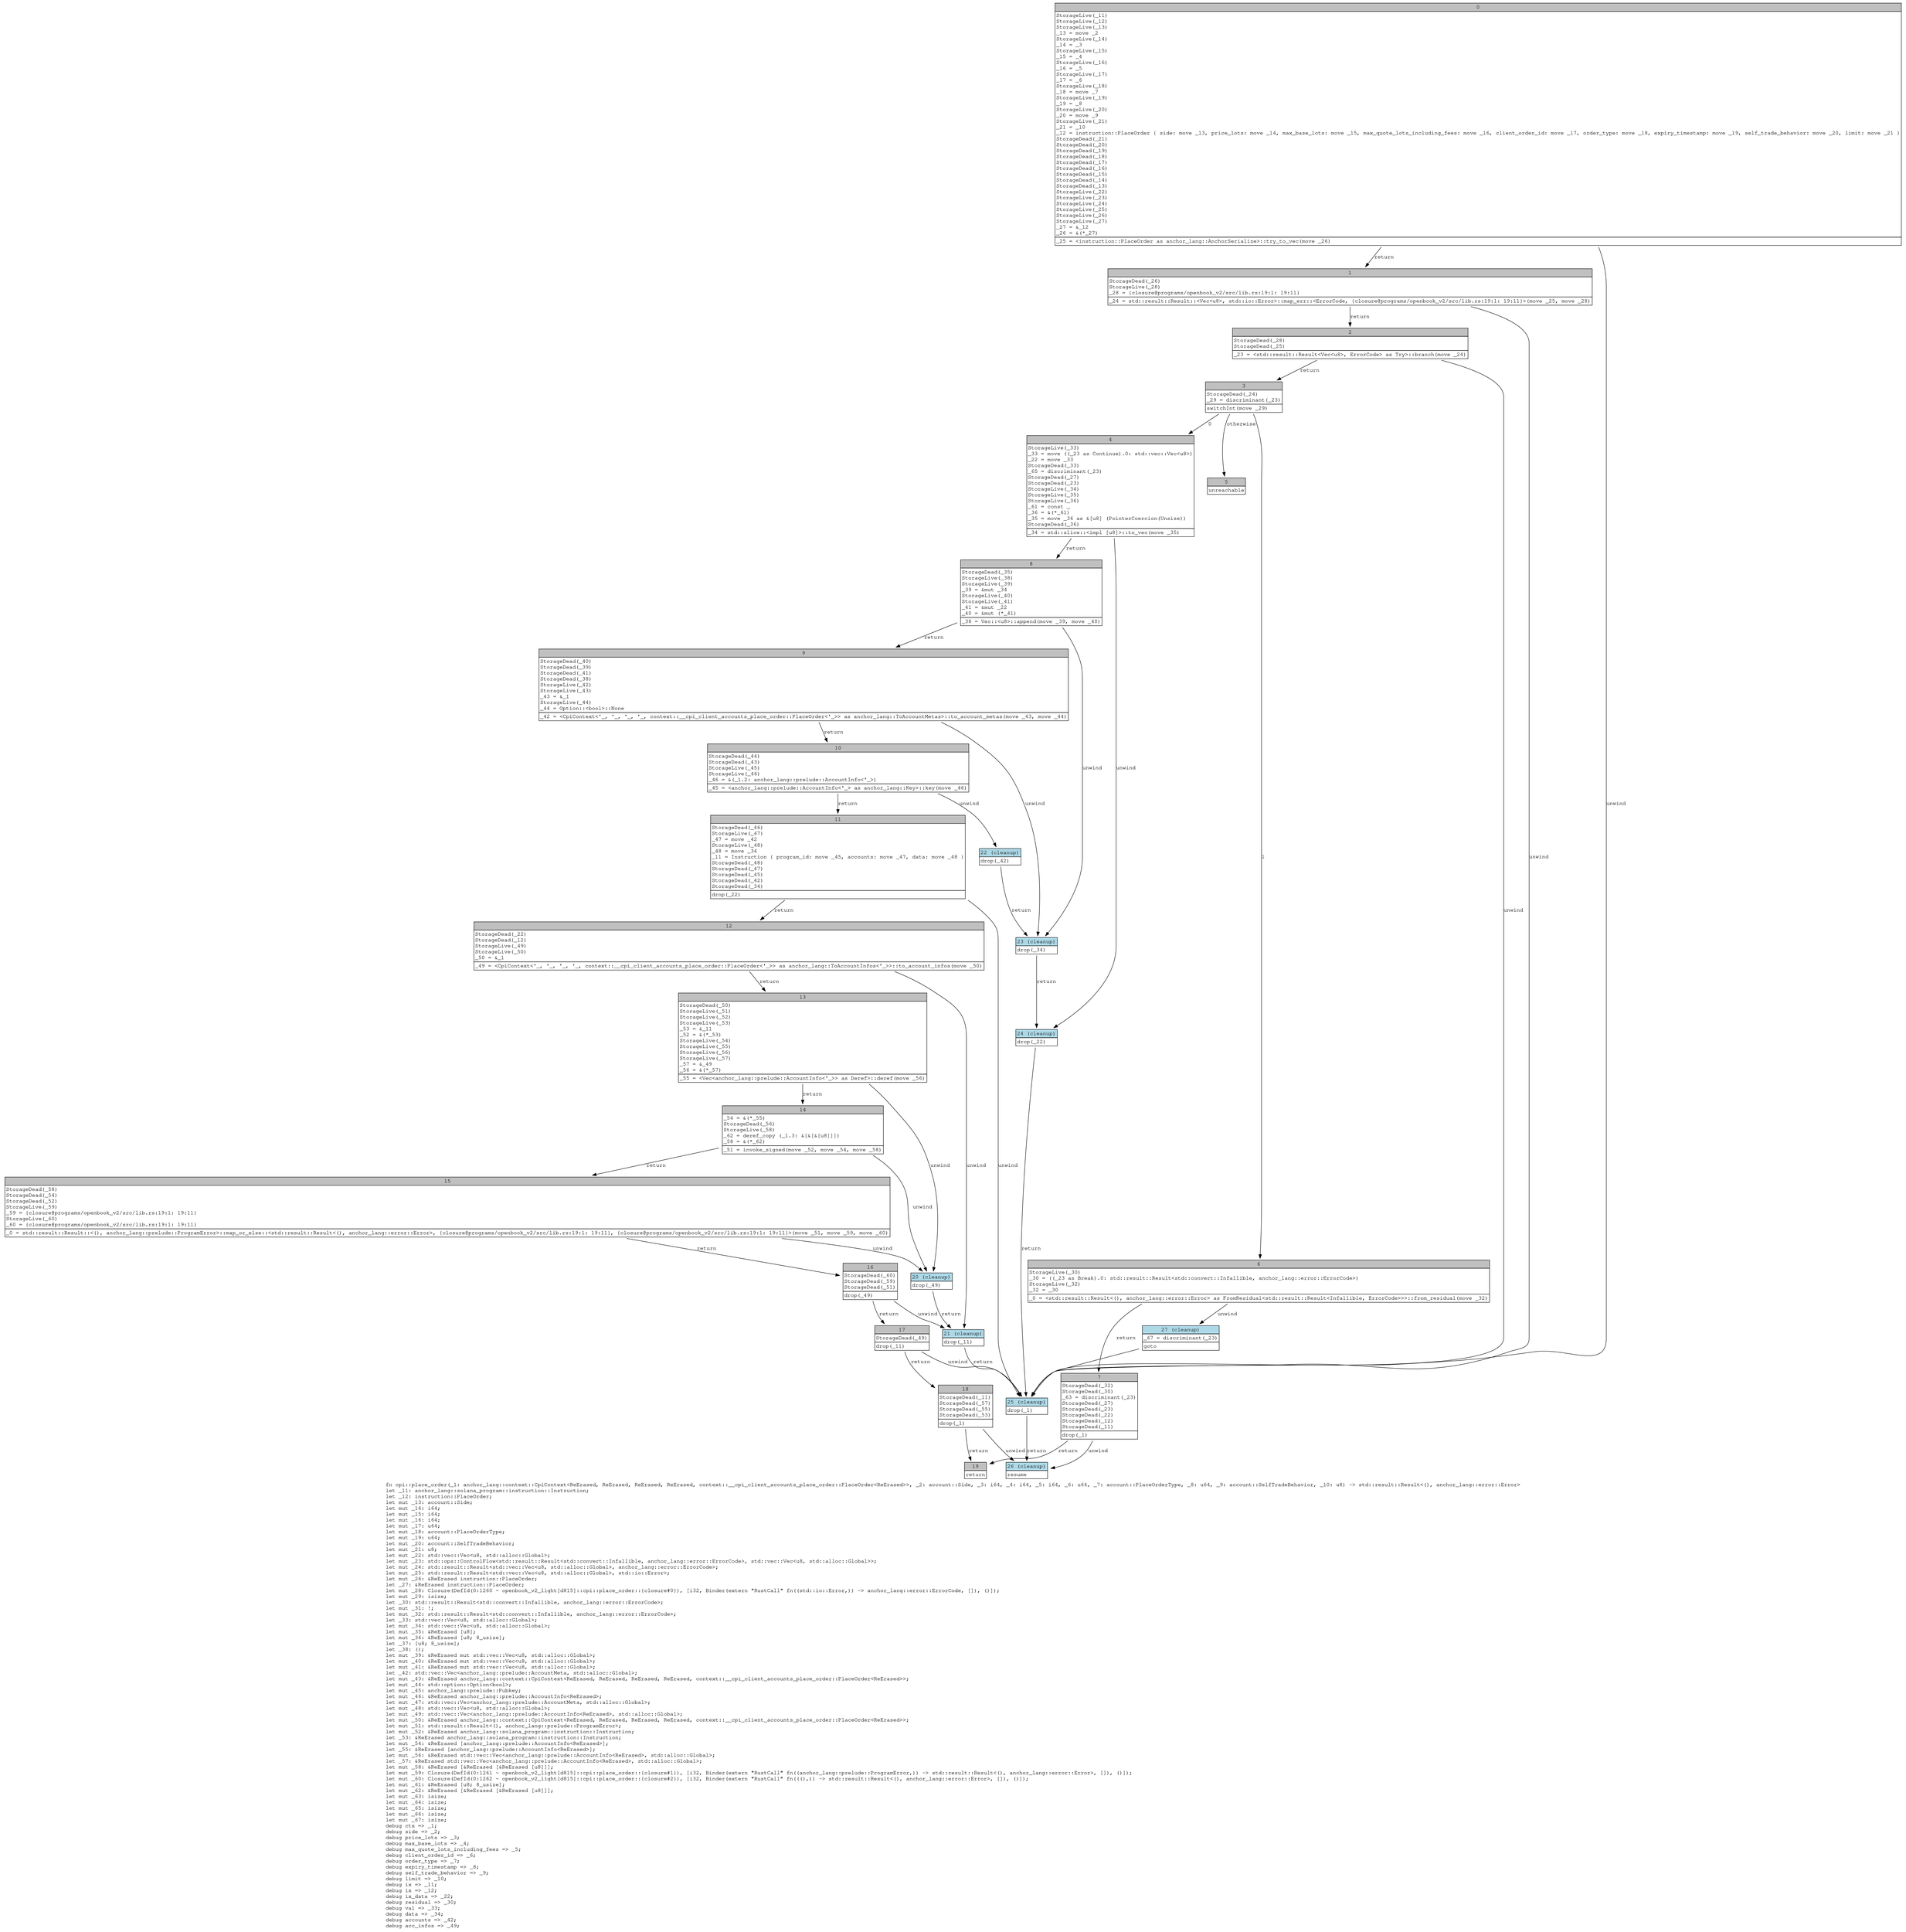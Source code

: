 digraph Mir_0_1255 {
    graph [fontname="Courier, monospace"];
    node [fontname="Courier, monospace"];
    edge [fontname="Courier, monospace"];
    label=<fn cpi::place_order(_1: anchor_lang::context::CpiContext&lt;ReErased, ReErased, ReErased, ReErased, context::__cpi_client_accounts_place_order::PlaceOrder&lt;ReErased&gt;&gt;, _2: account::Side, _3: i64, _4: i64, _5: i64, _6: u64, _7: account::PlaceOrderType, _8: u64, _9: account::SelfTradeBehavior, _10: u8) -&gt; std::result::Result&lt;(), anchor_lang::error::Error&gt;<br align="left"/>let _11: anchor_lang::solana_program::instruction::Instruction;<br align="left"/>let _12: instruction::PlaceOrder;<br align="left"/>let mut _13: account::Side;<br align="left"/>let mut _14: i64;<br align="left"/>let mut _15: i64;<br align="left"/>let mut _16: i64;<br align="left"/>let mut _17: u64;<br align="left"/>let mut _18: account::PlaceOrderType;<br align="left"/>let mut _19: u64;<br align="left"/>let mut _20: account::SelfTradeBehavior;<br align="left"/>let mut _21: u8;<br align="left"/>let mut _22: std::vec::Vec&lt;u8, std::alloc::Global&gt;;<br align="left"/>let mut _23: std::ops::ControlFlow&lt;std::result::Result&lt;std::convert::Infallible, anchor_lang::error::ErrorCode&gt;, std::vec::Vec&lt;u8, std::alloc::Global&gt;&gt;;<br align="left"/>let mut _24: std::result::Result&lt;std::vec::Vec&lt;u8, std::alloc::Global&gt;, anchor_lang::error::ErrorCode&gt;;<br align="left"/>let mut _25: std::result::Result&lt;std::vec::Vec&lt;u8, std::alloc::Global&gt;, std::io::Error&gt;;<br align="left"/>let mut _26: &amp;ReErased instruction::PlaceOrder;<br align="left"/>let _27: &amp;ReErased instruction::PlaceOrder;<br align="left"/>let mut _28: Closure(DefId(0:1260 ~ openbook_v2_light[d815]::cpi::place_order::{closure#0}), [i32, Binder(extern &quot;RustCall&quot; fn((std::io::Error,)) -&gt; anchor_lang::error::ErrorCode, []), ()]);<br align="left"/>let mut _29: isize;<br align="left"/>let _30: std::result::Result&lt;std::convert::Infallible, anchor_lang::error::ErrorCode&gt;;<br align="left"/>let mut _31: !;<br align="left"/>let mut _32: std::result::Result&lt;std::convert::Infallible, anchor_lang::error::ErrorCode&gt;;<br align="left"/>let _33: std::vec::Vec&lt;u8, std::alloc::Global&gt;;<br align="left"/>let mut _34: std::vec::Vec&lt;u8, std::alloc::Global&gt;;<br align="left"/>let mut _35: &amp;ReErased [u8];<br align="left"/>let mut _36: &amp;ReErased [u8; 8_usize];<br align="left"/>let _37: [u8; 8_usize];<br align="left"/>let _38: ();<br align="left"/>let mut _39: &amp;ReErased mut std::vec::Vec&lt;u8, std::alloc::Global&gt;;<br align="left"/>let mut _40: &amp;ReErased mut std::vec::Vec&lt;u8, std::alloc::Global&gt;;<br align="left"/>let mut _41: &amp;ReErased mut std::vec::Vec&lt;u8, std::alloc::Global&gt;;<br align="left"/>let _42: std::vec::Vec&lt;anchor_lang::prelude::AccountMeta, std::alloc::Global&gt;;<br align="left"/>let mut _43: &amp;ReErased anchor_lang::context::CpiContext&lt;ReErased, ReErased, ReErased, ReErased, context::__cpi_client_accounts_place_order::PlaceOrder&lt;ReErased&gt;&gt;;<br align="left"/>let mut _44: std::option::Option&lt;bool&gt;;<br align="left"/>let mut _45: anchor_lang::prelude::Pubkey;<br align="left"/>let mut _46: &amp;ReErased anchor_lang::prelude::AccountInfo&lt;ReErased&gt;;<br align="left"/>let mut _47: std::vec::Vec&lt;anchor_lang::prelude::AccountMeta, std::alloc::Global&gt;;<br align="left"/>let mut _48: std::vec::Vec&lt;u8, std::alloc::Global&gt;;<br align="left"/>let mut _49: std::vec::Vec&lt;anchor_lang::prelude::AccountInfo&lt;ReErased&gt;, std::alloc::Global&gt;;<br align="left"/>let mut _50: &amp;ReErased anchor_lang::context::CpiContext&lt;ReErased, ReErased, ReErased, ReErased, context::__cpi_client_accounts_place_order::PlaceOrder&lt;ReErased&gt;&gt;;<br align="left"/>let mut _51: std::result::Result&lt;(), anchor_lang::prelude::ProgramError&gt;;<br align="left"/>let mut _52: &amp;ReErased anchor_lang::solana_program::instruction::Instruction;<br align="left"/>let _53: &amp;ReErased anchor_lang::solana_program::instruction::Instruction;<br align="left"/>let mut _54: &amp;ReErased [anchor_lang::prelude::AccountInfo&lt;ReErased&gt;];<br align="left"/>let _55: &amp;ReErased [anchor_lang::prelude::AccountInfo&lt;ReErased&gt;];<br align="left"/>let mut _56: &amp;ReErased std::vec::Vec&lt;anchor_lang::prelude::AccountInfo&lt;ReErased&gt;, std::alloc::Global&gt;;<br align="left"/>let _57: &amp;ReErased std::vec::Vec&lt;anchor_lang::prelude::AccountInfo&lt;ReErased&gt;, std::alloc::Global&gt;;<br align="left"/>let mut _58: &amp;ReErased [&amp;ReErased [&amp;ReErased [u8]]];<br align="left"/>let mut _59: Closure(DefId(0:1261 ~ openbook_v2_light[d815]::cpi::place_order::{closure#1}), [i32, Binder(extern &quot;RustCall&quot; fn((anchor_lang::prelude::ProgramError,)) -&gt; std::result::Result&lt;(), anchor_lang::error::Error&gt;, []), ()]);<br align="left"/>let mut _60: Closure(DefId(0:1262 ~ openbook_v2_light[d815]::cpi::place_order::{closure#2}), [i32, Binder(extern &quot;RustCall&quot; fn(((),)) -&gt; std::result::Result&lt;(), anchor_lang::error::Error&gt;, []), ()]);<br align="left"/>let mut _61: &amp;ReErased [u8; 8_usize];<br align="left"/>let mut _62: &amp;ReErased [&amp;ReErased [&amp;ReErased [u8]]];<br align="left"/>let mut _63: isize;<br align="left"/>let mut _64: isize;<br align="left"/>let mut _65: isize;<br align="left"/>let mut _66: isize;<br align="left"/>let mut _67: isize;<br align="left"/>debug ctx =&gt; _1;<br align="left"/>debug side =&gt; _2;<br align="left"/>debug price_lots =&gt; _3;<br align="left"/>debug max_base_lots =&gt; _4;<br align="left"/>debug max_quote_lots_including_fees =&gt; _5;<br align="left"/>debug client_order_id =&gt; _6;<br align="left"/>debug order_type =&gt; _7;<br align="left"/>debug expiry_timestamp =&gt; _8;<br align="left"/>debug self_trade_behavior =&gt; _9;<br align="left"/>debug limit =&gt; _10;<br align="left"/>debug ix =&gt; _11;<br align="left"/>debug ix =&gt; _12;<br align="left"/>debug ix_data =&gt; _22;<br align="left"/>debug residual =&gt; _30;<br align="left"/>debug val =&gt; _33;<br align="left"/>debug data =&gt; _34;<br align="left"/>debug accounts =&gt; _42;<br align="left"/>debug acc_infos =&gt; _49;<br align="left"/>>;
    bb0__0_1255 [shape="none", label=<<table border="0" cellborder="1" cellspacing="0"><tr><td bgcolor="gray" align="center" colspan="1">0</td></tr><tr><td align="left" balign="left">StorageLive(_11)<br/>StorageLive(_12)<br/>StorageLive(_13)<br/>_13 = move _2<br/>StorageLive(_14)<br/>_14 = _3<br/>StorageLive(_15)<br/>_15 = _4<br/>StorageLive(_16)<br/>_16 = _5<br/>StorageLive(_17)<br/>_17 = _6<br/>StorageLive(_18)<br/>_18 = move _7<br/>StorageLive(_19)<br/>_19 = _8<br/>StorageLive(_20)<br/>_20 = move _9<br/>StorageLive(_21)<br/>_21 = _10<br/>_12 = instruction::PlaceOrder { side: move _13, price_lots: move _14, max_base_lots: move _15, max_quote_lots_including_fees: move _16, client_order_id: move _17, order_type: move _18, expiry_timestamp: move _19, self_trade_behavior: move _20, limit: move _21 }<br/>StorageDead(_21)<br/>StorageDead(_20)<br/>StorageDead(_19)<br/>StorageDead(_18)<br/>StorageDead(_17)<br/>StorageDead(_16)<br/>StorageDead(_15)<br/>StorageDead(_14)<br/>StorageDead(_13)<br/>StorageLive(_22)<br/>StorageLive(_23)<br/>StorageLive(_24)<br/>StorageLive(_25)<br/>StorageLive(_26)<br/>StorageLive(_27)<br/>_27 = &amp;_12<br/>_26 = &amp;(*_27)<br/></td></tr><tr><td align="left">_25 = &lt;instruction::PlaceOrder as anchor_lang::AnchorSerialize&gt;::try_to_vec(move _26)</td></tr></table>>];
    bb1__0_1255 [shape="none", label=<<table border="0" cellborder="1" cellspacing="0"><tr><td bgcolor="gray" align="center" colspan="1">1</td></tr><tr><td align="left" balign="left">StorageDead(_26)<br/>StorageLive(_28)<br/>_28 = {closure@programs/openbook_v2/src/lib.rs:19:1: 19:11}<br/></td></tr><tr><td align="left">_24 = std::result::Result::&lt;Vec&lt;u8&gt;, std::io::Error&gt;::map_err::&lt;ErrorCode, {closure@programs/openbook_v2/src/lib.rs:19:1: 19:11}&gt;(move _25, move _28)</td></tr></table>>];
    bb2__0_1255 [shape="none", label=<<table border="0" cellborder="1" cellspacing="0"><tr><td bgcolor="gray" align="center" colspan="1">2</td></tr><tr><td align="left" balign="left">StorageDead(_28)<br/>StorageDead(_25)<br/></td></tr><tr><td align="left">_23 = &lt;std::result::Result&lt;Vec&lt;u8&gt;, ErrorCode&gt; as Try&gt;::branch(move _24)</td></tr></table>>];
    bb3__0_1255 [shape="none", label=<<table border="0" cellborder="1" cellspacing="0"><tr><td bgcolor="gray" align="center" colspan="1">3</td></tr><tr><td align="left" balign="left">StorageDead(_24)<br/>_29 = discriminant(_23)<br/></td></tr><tr><td align="left">switchInt(move _29)</td></tr></table>>];
    bb4__0_1255 [shape="none", label=<<table border="0" cellborder="1" cellspacing="0"><tr><td bgcolor="gray" align="center" colspan="1">4</td></tr><tr><td align="left" balign="left">StorageLive(_33)<br/>_33 = move ((_23 as Continue).0: std::vec::Vec&lt;u8&gt;)<br/>_22 = move _33<br/>StorageDead(_33)<br/>_65 = discriminant(_23)<br/>StorageDead(_27)<br/>StorageDead(_23)<br/>StorageLive(_34)<br/>StorageLive(_35)<br/>StorageLive(_36)<br/>_61 = const _<br/>_36 = &amp;(*_61)<br/>_35 = move _36 as &amp;[u8] (PointerCoercion(Unsize))<br/>StorageDead(_36)<br/></td></tr><tr><td align="left">_34 = std::slice::&lt;impl [u8]&gt;::to_vec(move _35)</td></tr></table>>];
    bb5__0_1255 [shape="none", label=<<table border="0" cellborder="1" cellspacing="0"><tr><td bgcolor="gray" align="center" colspan="1">5</td></tr><tr><td align="left">unreachable</td></tr></table>>];
    bb6__0_1255 [shape="none", label=<<table border="0" cellborder="1" cellspacing="0"><tr><td bgcolor="gray" align="center" colspan="1">6</td></tr><tr><td align="left" balign="left">StorageLive(_30)<br/>_30 = ((_23 as Break).0: std::result::Result&lt;std::convert::Infallible, anchor_lang::error::ErrorCode&gt;)<br/>StorageLive(_32)<br/>_32 = _30<br/></td></tr><tr><td align="left">_0 = &lt;std::result::Result&lt;(), anchor_lang::error::Error&gt; as FromResidual&lt;std::result::Result&lt;Infallible, ErrorCode&gt;&gt;&gt;::from_residual(move _32)</td></tr></table>>];
    bb7__0_1255 [shape="none", label=<<table border="0" cellborder="1" cellspacing="0"><tr><td bgcolor="gray" align="center" colspan="1">7</td></tr><tr><td align="left" balign="left">StorageDead(_32)<br/>StorageDead(_30)<br/>_63 = discriminant(_23)<br/>StorageDead(_27)<br/>StorageDead(_23)<br/>StorageDead(_22)<br/>StorageDead(_12)<br/>StorageDead(_11)<br/></td></tr><tr><td align="left">drop(_1)</td></tr></table>>];
    bb8__0_1255 [shape="none", label=<<table border="0" cellborder="1" cellspacing="0"><tr><td bgcolor="gray" align="center" colspan="1">8</td></tr><tr><td align="left" balign="left">StorageDead(_35)<br/>StorageLive(_38)<br/>StorageLive(_39)<br/>_39 = &amp;mut _34<br/>StorageLive(_40)<br/>StorageLive(_41)<br/>_41 = &amp;mut _22<br/>_40 = &amp;mut (*_41)<br/></td></tr><tr><td align="left">_38 = Vec::&lt;u8&gt;::append(move _39, move _40)</td></tr></table>>];
    bb9__0_1255 [shape="none", label=<<table border="0" cellborder="1" cellspacing="0"><tr><td bgcolor="gray" align="center" colspan="1">9</td></tr><tr><td align="left" balign="left">StorageDead(_40)<br/>StorageDead(_39)<br/>StorageDead(_41)<br/>StorageDead(_38)<br/>StorageLive(_42)<br/>StorageLive(_43)<br/>_43 = &amp;_1<br/>StorageLive(_44)<br/>_44 = Option::&lt;bool&gt;::None<br/></td></tr><tr><td align="left">_42 = &lt;CpiContext&lt;'_, '_, '_, '_, context::__cpi_client_accounts_place_order::PlaceOrder&lt;'_&gt;&gt; as anchor_lang::ToAccountMetas&gt;::to_account_metas(move _43, move _44)</td></tr></table>>];
    bb10__0_1255 [shape="none", label=<<table border="0" cellborder="1" cellspacing="0"><tr><td bgcolor="gray" align="center" colspan="1">10</td></tr><tr><td align="left" balign="left">StorageDead(_44)<br/>StorageDead(_43)<br/>StorageLive(_45)<br/>StorageLive(_46)<br/>_46 = &amp;(_1.2: anchor_lang::prelude::AccountInfo&lt;'_&gt;)<br/></td></tr><tr><td align="left">_45 = &lt;anchor_lang::prelude::AccountInfo&lt;'_&gt; as anchor_lang::Key&gt;::key(move _46)</td></tr></table>>];
    bb11__0_1255 [shape="none", label=<<table border="0" cellborder="1" cellspacing="0"><tr><td bgcolor="gray" align="center" colspan="1">11</td></tr><tr><td align="left" balign="left">StorageDead(_46)<br/>StorageLive(_47)<br/>_47 = move _42<br/>StorageLive(_48)<br/>_48 = move _34<br/>_11 = Instruction { program_id: move _45, accounts: move _47, data: move _48 }<br/>StorageDead(_48)<br/>StorageDead(_47)<br/>StorageDead(_45)<br/>StorageDead(_42)<br/>StorageDead(_34)<br/></td></tr><tr><td align="left">drop(_22)</td></tr></table>>];
    bb12__0_1255 [shape="none", label=<<table border="0" cellborder="1" cellspacing="0"><tr><td bgcolor="gray" align="center" colspan="1">12</td></tr><tr><td align="left" balign="left">StorageDead(_22)<br/>StorageDead(_12)<br/>StorageLive(_49)<br/>StorageLive(_50)<br/>_50 = &amp;_1<br/></td></tr><tr><td align="left">_49 = &lt;CpiContext&lt;'_, '_, '_, '_, context::__cpi_client_accounts_place_order::PlaceOrder&lt;'_&gt;&gt; as anchor_lang::ToAccountInfos&lt;'_&gt;&gt;::to_account_infos(move _50)</td></tr></table>>];
    bb13__0_1255 [shape="none", label=<<table border="0" cellborder="1" cellspacing="0"><tr><td bgcolor="gray" align="center" colspan="1">13</td></tr><tr><td align="left" balign="left">StorageDead(_50)<br/>StorageLive(_51)<br/>StorageLive(_52)<br/>StorageLive(_53)<br/>_53 = &amp;_11<br/>_52 = &amp;(*_53)<br/>StorageLive(_54)<br/>StorageLive(_55)<br/>StorageLive(_56)<br/>StorageLive(_57)<br/>_57 = &amp;_49<br/>_56 = &amp;(*_57)<br/></td></tr><tr><td align="left">_55 = &lt;Vec&lt;anchor_lang::prelude::AccountInfo&lt;'_&gt;&gt; as Deref&gt;::deref(move _56)</td></tr></table>>];
    bb14__0_1255 [shape="none", label=<<table border="0" cellborder="1" cellspacing="0"><tr><td bgcolor="gray" align="center" colspan="1">14</td></tr><tr><td align="left" balign="left">_54 = &amp;(*_55)<br/>StorageDead(_56)<br/>StorageLive(_58)<br/>_62 = deref_copy (_1.3: &amp;[&amp;[&amp;[u8]]])<br/>_58 = &amp;(*_62)<br/></td></tr><tr><td align="left">_51 = invoke_signed(move _52, move _54, move _58)</td></tr></table>>];
    bb15__0_1255 [shape="none", label=<<table border="0" cellborder="1" cellspacing="0"><tr><td bgcolor="gray" align="center" colspan="1">15</td></tr><tr><td align="left" balign="left">StorageDead(_58)<br/>StorageDead(_54)<br/>StorageDead(_52)<br/>StorageLive(_59)<br/>_59 = {closure@programs/openbook_v2/src/lib.rs:19:1: 19:11}<br/>StorageLive(_60)<br/>_60 = {closure@programs/openbook_v2/src/lib.rs:19:1: 19:11}<br/></td></tr><tr><td align="left">_0 = std::result::Result::&lt;(), anchor_lang::prelude::ProgramError&gt;::map_or_else::&lt;std::result::Result&lt;(), anchor_lang::error::Error&gt;, {closure@programs/openbook_v2/src/lib.rs:19:1: 19:11}, {closure@programs/openbook_v2/src/lib.rs:19:1: 19:11}&gt;(move _51, move _59, move _60)</td></tr></table>>];
    bb16__0_1255 [shape="none", label=<<table border="0" cellborder="1" cellspacing="0"><tr><td bgcolor="gray" align="center" colspan="1">16</td></tr><tr><td align="left" balign="left">StorageDead(_60)<br/>StorageDead(_59)<br/>StorageDead(_51)<br/></td></tr><tr><td align="left">drop(_49)</td></tr></table>>];
    bb17__0_1255 [shape="none", label=<<table border="0" cellborder="1" cellspacing="0"><tr><td bgcolor="gray" align="center" colspan="1">17</td></tr><tr><td align="left" balign="left">StorageDead(_49)<br/></td></tr><tr><td align="left">drop(_11)</td></tr></table>>];
    bb18__0_1255 [shape="none", label=<<table border="0" cellborder="1" cellspacing="0"><tr><td bgcolor="gray" align="center" colspan="1">18</td></tr><tr><td align="left" balign="left">StorageDead(_11)<br/>StorageDead(_57)<br/>StorageDead(_55)<br/>StorageDead(_53)<br/></td></tr><tr><td align="left">drop(_1)</td></tr></table>>];
    bb19__0_1255 [shape="none", label=<<table border="0" cellborder="1" cellspacing="0"><tr><td bgcolor="gray" align="center" colspan="1">19</td></tr><tr><td align="left">return</td></tr></table>>];
    bb20__0_1255 [shape="none", label=<<table border="0" cellborder="1" cellspacing="0"><tr><td bgcolor="lightblue" align="center" colspan="1">20 (cleanup)</td></tr><tr><td align="left">drop(_49)</td></tr></table>>];
    bb21__0_1255 [shape="none", label=<<table border="0" cellborder="1" cellspacing="0"><tr><td bgcolor="lightblue" align="center" colspan="1">21 (cleanup)</td></tr><tr><td align="left">drop(_11)</td></tr></table>>];
    bb22__0_1255 [shape="none", label=<<table border="0" cellborder="1" cellspacing="0"><tr><td bgcolor="lightblue" align="center" colspan="1">22 (cleanup)</td></tr><tr><td align="left">drop(_42)</td></tr></table>>];
    bb23__0_1255 [shape="none", label=<<table border="0" cellborder="1" cellspacing="0"><tr><td bgcolor="lightblue" align="center" colspan="1">23 (cleanup)</td></tr><tr><td align="left">drop(_34)</td></tr></table>>];
    bb24__0_1255 [shape="none", label=<<table border="0" cellborder="1" cellspacing="0"><tr><td bgcolor="lightblue" align="center" colspan="1">24 (cleanup)</td></tr><tr><td align="left">drop(_22)</td></tr></table>>];
    bb25__0_1255 [shape="none", label=<<table border="0" cellborder="1" cellspacing="0"><tr><td bgcolor="lightblue" align="center" colspan="1">25 (cleanup)</td></tr><tr><td align="left">drop(_1)</td></tr></table>>];
    bb26__0_1255 [shape="none", label=<<table border="0" cellborder="1" cellspacing="0"><tr><td bgcolor="lightblue" align="center" colspan="1">26 (cleanup)</td></tr><tr><td align="left">resume</td></tr></table>>];
    bb27__0_1255 [shape="none", label=<<table border="0" cellborder="1" cellspacing="0"><tr><td bgcolor="lightblue" align="center" colspan="1">27 (cleanup)</td></tr><tr><td align="left" balign="left">_67 = discriminant(_23)<br/></td></tr><tr><td align="left">goto</td></tr></table>>];
    bb0__0_1255 -> bb1__0_1255 [label="return"];
    bb0__0_1255 -> bb25__0_1255 [label="unwind"];
    bb1__0_1255 -> bb2__0_1255 [label="return"];
    bb1__0_1255 -> bb25__0_1255 [label="unwind"];
    bb2__0_1255 -> bb3__0_1255 [label="return"];
    bb2__0_1255 -> bb25__0_1255 [label="unwind"];
    bb3__0_1255 -> bb4__0_1255 [label="0"];
    bb3__0_1255 -> bb6__0_1255 [label="1"];
    bb3__0_1255 -> bb5__0_1255 [label="otherwise"];
    bb4__0_1255 -> bb8__0_1255 [label="return"];
    bb4__0_1255 -> bb24__0_1255 [label="unwind"];
    bb6__0_1255 -> bb7__0_1255 [label="return"];
    bb6__0_1255 -> bb27__0_1255 [label="unwind"];
    bb7__0_1255 -> bb19__0_1255 [label="return"];
    bb7__0_1255 -> bb26__0_1255 [label="unwind"];
    bb8__0_1255 -> bb9__0_1255 [label="return"];
    bb8__0_1255 -> bb23__0_1255 [label="unwind"];
    bb9__0_1255 -> bb10__0_1255 [label="return"];
    bb9__0_1255 -> bb23__0_1255 [label="unwind"];
    bb10__0_1255 -> bb11__0_1255 [label="return"];
    bb10__0_1255 -> bb22__0_1255 [label="unwind"];
    bb11__0_1255 -> bb12__0_1255 [label="return"];
    bb11__0_1255 -> bb25__0_1255 [label="unwind"];
    bb12__0_1255 -> bb13__0_1255 [label="return"];
    bb12__0_1255 -> bb21__0_1255 [label="unwind"];
    bb13__0_1255 -> bb14__0_1255 [label="return"];
    bb13__0_1255 -> bb20__0_1255 [label="unwind"];
    bb14__0_1255 -> bb15__0_1255 [label="return"];
    bb14__0_1255 -> bb20__0_1255 [label="unwind"];
    bb15__0_1255 -> bb16__0_1255 [label="return"];
    bb15__0_1255 -> bb20__0_1255 [label="unwind"];
    bb16__0_1255 -> bb17__0_1255 [label="return"];
    bb16__0_1255 -> bb21__0_1255 [label="unwind"];
    bb17__0_1255 -> bb18__0_1255 [label="return"];
    bb17__0_1255 -> bb25__0_1255 [label="unwind"];
    bb18__0_1255 -> bb19__0_1255 [label="return"];
    bb18__0_1255 -> bb26__0_1255 [label="unwind"];
    bb20__0_1255 -> bb21__0_1255 [label="return"];
    bb21__0_1255 -> bb25__0_1255 [label="return"];
    bb22__0_1255 -> bb23__0_1255 [label="return"];
    bb23__0_1255 -> bb24__0_1255 [label="return"];
    bb24__0_1255 -> bb25__0_1255 [label="return"];
    bb25__0_1255 -> bb26__0_1255 [label="return"];
    bb27__0_1255 -> bb25__0_1255 [label=""];
}
